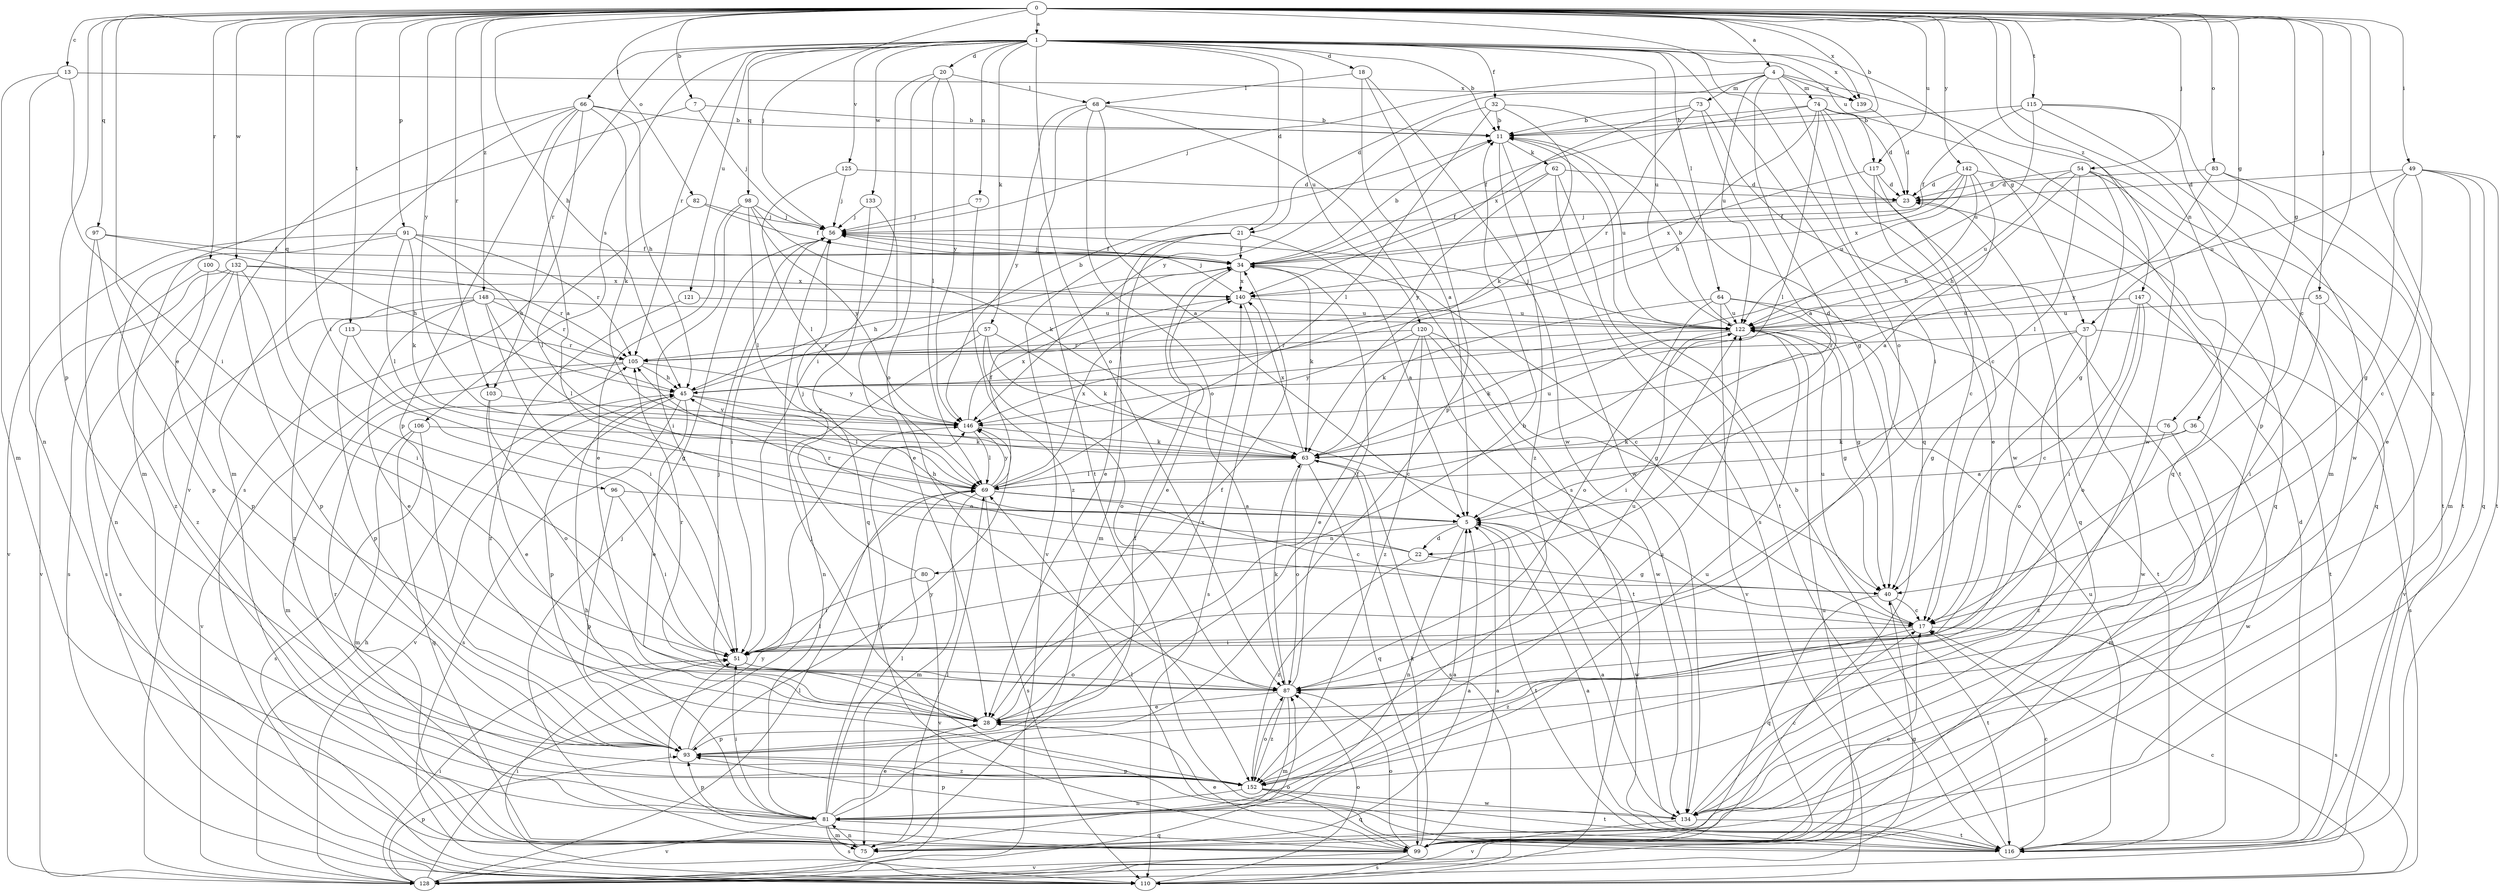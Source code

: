 strict digraph  {
0;
1;
4;
5;
7;
11;
13;
17;
18;
20;
21;
22;
23;
28;
32;
34;
36;
37;
40;
45;
49;
51;
54;
55;
56;
57;
62;
63;
64;
66;
68;
69;
73;
74;
75;
76;
77;
80;
81;
82;
83;
87;
91;
93;
96;
97;
98;
99;
100;
103;
105;
106;
110;
113;
115;
116;
117;
120;
121;
122;
125;
128;
132;
133;
134;
139;
140;
142;
146;
147;
148;
152;
0 -> 1  [label=a];
0 -> 4  [label=a];
0 -> 7  [label=b];
0 -> 11  [label=b];
0 -> 13  [label=c];
0 -> 17  [label=c];
0 -> 28  [label=e];
0 -> 36  [label=g];
0 -> 37  [label=g];
0 -> 45  [label=h];
0 -> 49  [label=i];
0 -> 51  [label=i];
0 -> 54  [label=j];
0 -> 55  [label=j];
0 -> 56  [label=j];
0 -> 76  [label=n];
0 -> 82  [label=o];
0 -> 83  [label=o];
0 -> 87  [label=o];
0 -> 91  [label=p];
0 -> 93  [label=p];
0 -> 96  [label=q];
0 -> 97  [label=q];
0 -> 100  [label=r];
0 -> 103  [label=r];
0 -> 113  [label=t];
0 -> 115  [label=t];
0 -> 117  [label=u];
0 -> 132  [label=w];
0 -> 139  [label=x];
0 -> 142  [label=y];
0 -> 146  [label=y];
0 -> 147  [label=z];
0 -> 148  [label=z];
0 -> 152  [label=z];
1 -> 11  [label=b];
1 -> 18  [label=d];
1 -> 20  [label=d];
1 -> 21  [label=d];
1 -> 32  [label=f];
1 -> 37  [label=g];
1 -> 57  [label=k];
1 -> 64  [label=l];
1 -> 66  [label=l];
1 -> 77  [label=n];
1 -> 87  [label=o];
1 -> 98  [label=q];
1 -> 99  [label=q];
1 -> 103  [label=r];
1 -> 105  [label=r];
1 -> 106  [label=s];
1 -> 117  [label=u];
1 -> 120  [label=u];
1 -> 121  [label=u];
1 -> 122  [label=u];
1 -> 125  [label=v];
1 -> 133  [label=w];
1 -> 139  [label=x];
4 -> 21  [label=d];
4 -> 22  [label=d];
4 -> 51  [label=i];
4 -> 56  [label=j];
4 -> 73  [label=m];
4 -> 74  [label=m];
4 -> 122  [label=u];
4 -> 134  [label=w];
4 -> 139  [label=x];
5 -> 22  [label=d];
5 -> 80  [label=n];
5 -> 81  [label=n];
5 -> 116  [label=t];
5 -> 134  [label=w];
7 -> 11  [label=b];
7 -> 56  [label=j];
7 -> 75  [label=m];
11 -> 62  [label=k];
11 -> 122  [label=u];
11 -> 134  [label=w];
11 -> 152  [label=z];
13 -> 51  [label=i];
13 -> 75  [label=m];
13 -> 81  [label=n];
13 -> 139  [label=x];
17 -> 51  [label=i];
17 -> 110  [label=s];
17 -> 122  [label=u];
17 -> 152  [label=z];
18 -> 5  [label=a];
18 -> 68  [label=l];
18 -> 93  [label=p];
18 -> 134  [label=w];
20 -> 51  [label=i];
20 -> 68  [label=l];
20 -> 69  [label=l];
20 -> 87  [label=o];
20 -> 146  [label=y];
21 -> 5  [label=a];
21 -> 28  [label=e];
21 -> 34  [label=f];
21 -> 75  [label=m];
21 -> 128  [label=v];
22 -> 40  [label=g];
22 -> 45  [label=h];
22 -> 105  [label=r];
22 -> 152  [label=z];
23 -> 56  [label=j];
23 -> 99  [label=q];
28 -> 11  [label=b];
28 -> 34  [label=f];
28 -> 56  [label=j];
28 -> 93  [label=p];
32 -> 11  [label=b];
32 -> 40  [label=g];
32 -> 63  [label=k];
32 -> 69  [label=l];
32 -> 146  [label=y];
34 -> 11  [label=b];
34 -> 17  [label=c];
34 -> 28  [label=e];
34 -> 45  [label=h];
34 -> 56  [label=j];
34 -> 63  [label=k];
34 -> 140  [label=x];
36 -> 5  [label=a];
36 -> 63  [label=k];
36 -> 134  [label=w];
37 -> 40  [label=g];
37 -> 87  [label=o];
37 -> 105  [label=r];
37 -> 110  [label=s];
37 -> 134  [label=w];
40 -> 17  [label=c];
40 -> 99  [label=q];
40 -> 116  [label=t];
45 -> 11  [label=b];
45 -> 28  [label=e];
45 -> 69  [label=l];
45 -> 93  [label=p];
45 -> 110  [label=s];
45 -> 128  [label=v];
45 -> 146  [label=y];
49 -> 17  [label=c];
49 -> 23  [label=d];
49 -> 40  [label=g];
49 -> 75  [label=m];
49 -> 99  [label=q];
49 -> 116  [label=t];
49 -> 122  [label=u];
51 -> 87  [label=o];
54 -> 23  [label=d];
54 -> 40  [label=g];
54 -> 45  [label=h];
54 -> 69  [label=l];
54 -> 99  [label=q];
54 -> 116  [label=t];
54 -> 122  [label=u];
55 -> 51  [label=i];
55 -> 122  [label=u];
55 -> 128  [label=v];
56 -> 34  [label=f];
56 -> 51  [label=i];
57 -> 17  [label=c];
57 -> 63  [label=k];
57 -> 81  [label=n];
57 -> 87  [label=o];
57 -> 105  [label=r];
62 -> 23  [label=d];
62 -> 34  [label=f];
62 -> 110  [label=s];
62 -> 116  [label=t];
62 -> 146  [label=y];
63 -> 69  [label=l];
63 -> 87  [label=o];
63 -> 99  [label=q];
63 -> 110  [label=s];
63 -> 122  [label=u];
63 -> 140  [label=x];
64 -> 40  [label=g];
64 -> 63  [label=k];
64 -> 87  [label=o];
64 -> 116  [label=t];
64 -> 122  [label=u];
64 -> 128  [label=v];
66 -> 5  [label=a];
66 -> 11  [label=b];
66 -> 45  [label=h];
66 -> 63  [label=k];
66 -> 75  [label=m];
66 -> 93  [label=p];
66 -> 110  [label=s];
66 -> 128  [label=v];
68 -> 5  [label=a];
68 -> 11  [label=b];
68 -> 87  [label=o];
68 -> 110  [label=s];
68 -> 116  [label=t];
68 -> 146  [label=y];
69 -> 5  [label=a];
69 -> 17  [label=c];
69 -> 34  [label=f];
69 -> 75  [label=m];
69 -> 110  [label=s];
69 -> 140  [label=x];
69 -> 146  [label=y];
73 -> 5  [label=a];
73 -> 11  [label=b];
73 -> 105  [label=r];
73 -> 116  [label=t];
73 -> 140  [label=x];
74 -> 11  [label=b];
74 -> 17  [label=c];
74 -> 23  [label=d];
74 -> 34  [label=f];
74 -> 45  [label=h];
74 -> 69  [label=l];
74 -> 99  [label=q];
74 -> 134  [label=w];
75 -> 5  [label=a];
75 -> 69  [label=l];
75 -> 81  [label=n];
76 -> 63  [label=k];
76 -> 75  [label=m];
76 -> 152  [label=z];
77 -> 56  [label=j];
77 -> 152  [label=z];
80 -> 51  [label=i];
80 -> 56  [label=j];
80 -> 128  [label=v];
81 -> 5  [label=a];
81 -> 28  [label=e];
81 -> 34  [label=f];
81 -> 45  [label=h];
81 -> 51  [label=i];
81 -> 69  [label=l];
81 -> 75  [label=m];
81 -> 93  [label=p];
81 -> 99  [label=q];
81 -> 105  [label=r];
81 -> 110  [label=s];
81 -> 122  [label=u];
81 -> 128  [label=v];
81 -> 146  [label=y];
82 -> 34  [label=f];
82 -> 56  [label=j];
82 -> 69  [label=l];
83 -> 23  [label=d];
83 -> 28  [label=e];
83 -> 116  [label=t];
83 -> 146  [label=y];
87 -> 28  [label=e];
87 -> 34  [label=f];
87 -> 63  [label=k];
87 -> 75  [label=m];
87 -> 105  [label=r];
87 -> 122  [label=u];
87 -> 152  [label=z];
91 -> 34  [label=f];
91 -> 45  [label=h];
91 -> 63  [label=k];
91 -> 69  [label=l];
91 -> 105  [label=r];
91 -> 128  [label=v];
91 -> 152  [label=z];
93 -> 69  [label=l];
93 -> 140  [label=x];
93 -> 146  [label=y];
93 -> 152  [label=z];
96 -> 5  [label=a];
96 -> 51  [label=i];
96 -> 93  [label=p];
97 -> 34  [label=f];
97 -> 45  [label=h];
97 -> 81  [label=n];
97 -> 93  [label=p];
98 -> 28  [label=e];
98 -> 51  [label=i];
98 -> 56  [label=j];
98 -> 63  [label=k];
98 -> 69  [label=l];
98 -> 146  [label=y];
99 -> 5  [label=a];
99 -> 17  [label=c];
99 -> 28  [label=e];
99 -> 51  [label=i];
99 -> 56  [label=j];
99 -> 63  [label=k];
99 -> 87  [label=o];
99 -> 110  [label=s];
99 -> 128  [label=v];
100 -> 93  [label=p];
100 -> 110  [label=s];
100 -> 140  [label=x];
103 -> 28  [label=e];
103 -> 87  [label=o];
103 -> 146  [label=y];
105 -> 45  [label=h];
105 -> 75  [label=m];
105 -> 128  [label=v];
105 -> 146  [label=y];
106 -> 63  [label=k];
106 -> 75  [label=m];
106 -> 99  [label=q];
106 -> 110  [label=s];
110 -> 17  [label=c];
110 -> 51  [label=i];
110 -> 87  [label=o];
113 -> 40  [label=g];
113 -> 93  [label=p];
113 -> 105  [label=r];
115 -> 11  [label=b];
115 -> 34  [label=f];
115 -> 75  [label=m];
115 -> 93  [label=p];
115 -> 122  [label=u];
115 -> 134  [label=w];
116 -> 5  [label=a];
116 -> 11  [label=b];
116 -> 17  [label=c];
116 -> 23  [label=d];
116 -> 56  [label=j];
116 -> 69  [label=l];
116 -> 122  [label=u];
117 -> 17  [label=c];
117 -> 23  [label=d];
117 -> 28  [label=e];
117 -> 140  [label=x];
120 -> 28  [label=e];
120 -> 40  [label=g];
120 -> 105  [label=r];
120 -> 116  [label=t];
120 -> 134  [label=w];
120 -> 146  [label=y];
120 -> 152  [label=z];
121 -> 122  [label=u];
121 -> 152  [label=z];
122 -> 11  [label=b];
122 -> 40  [label=g];
122 -> 51  [label=i];
122 -> 56  [label=j];
122 -> 63  [label=k];
122 -> 105  [label=r];
125 -> 23  [label=d];
125 -> 56  [label=j];
125 -> 69  [label=l];
128 -> 40  [label=g];
128 -> 45  [label=h];
128 -> 51  [label=i];
128 -> 69  [label=l];
128 -> 87  [label=o];
128 -> 93  [label=p];
128 -> 122  [label=u];
128 -> 146  [label=y];
132 -> 51  [label=i];
132 -> 93  [label=p];
132 -> 105  [label=r];
132 -> 110  [label=s];
132 -> 128  [label=v];
132 -> 140  [label=x];
132 -> 152  [label=z];
133 -> 28  [label=e];
133 -> 56  [label=j];
133 -> 99  [label=q];
134 -> 5  [label=a];
134 -> 17  [label=c];
134 -> 93  [label=p];
134 -> 116  [label=t];
134 -> 128  [label=v];
139 -> 23  [label=d];
140 -> 56  [label=j];
140 -> 110  [label=s];
140 -> 122  [label=u];
142 -> 5  [label=a];
142 -> 23  [label=d];
142 -> 34  [label=f];
142 -> 45  [label=h];
142 -> 99  [label=q];
142 -> 122  [label=u];
142 -> 140  [label=x];
146 -> 63  [label=k];
146 -> 69  [label=l];
146 -> 140  [label=x];
147 -> 17  [label=c];
147 -> 51  [label=i];
147 -> 87  [label=o];
147 -> 116  [label=t];
147 -> 122  [label=u];
148 -> 28  [label=e];
148 -> 51  [label=i];
148 -> 69  [label=l];
148 -> 105  [label=r];
148 -> 110  [label=s];
148 -> 122  [label=u];
148 -> 152  [label=z];
152 -> 81  [label=n];
152 -> 87  [label=o];
152 -> 93  [label=p];
152 -> 99  [label=q];
152 -> 116  [label=t];
152 -> 122  [label=u];
152 -> 134  [label=w];
}
